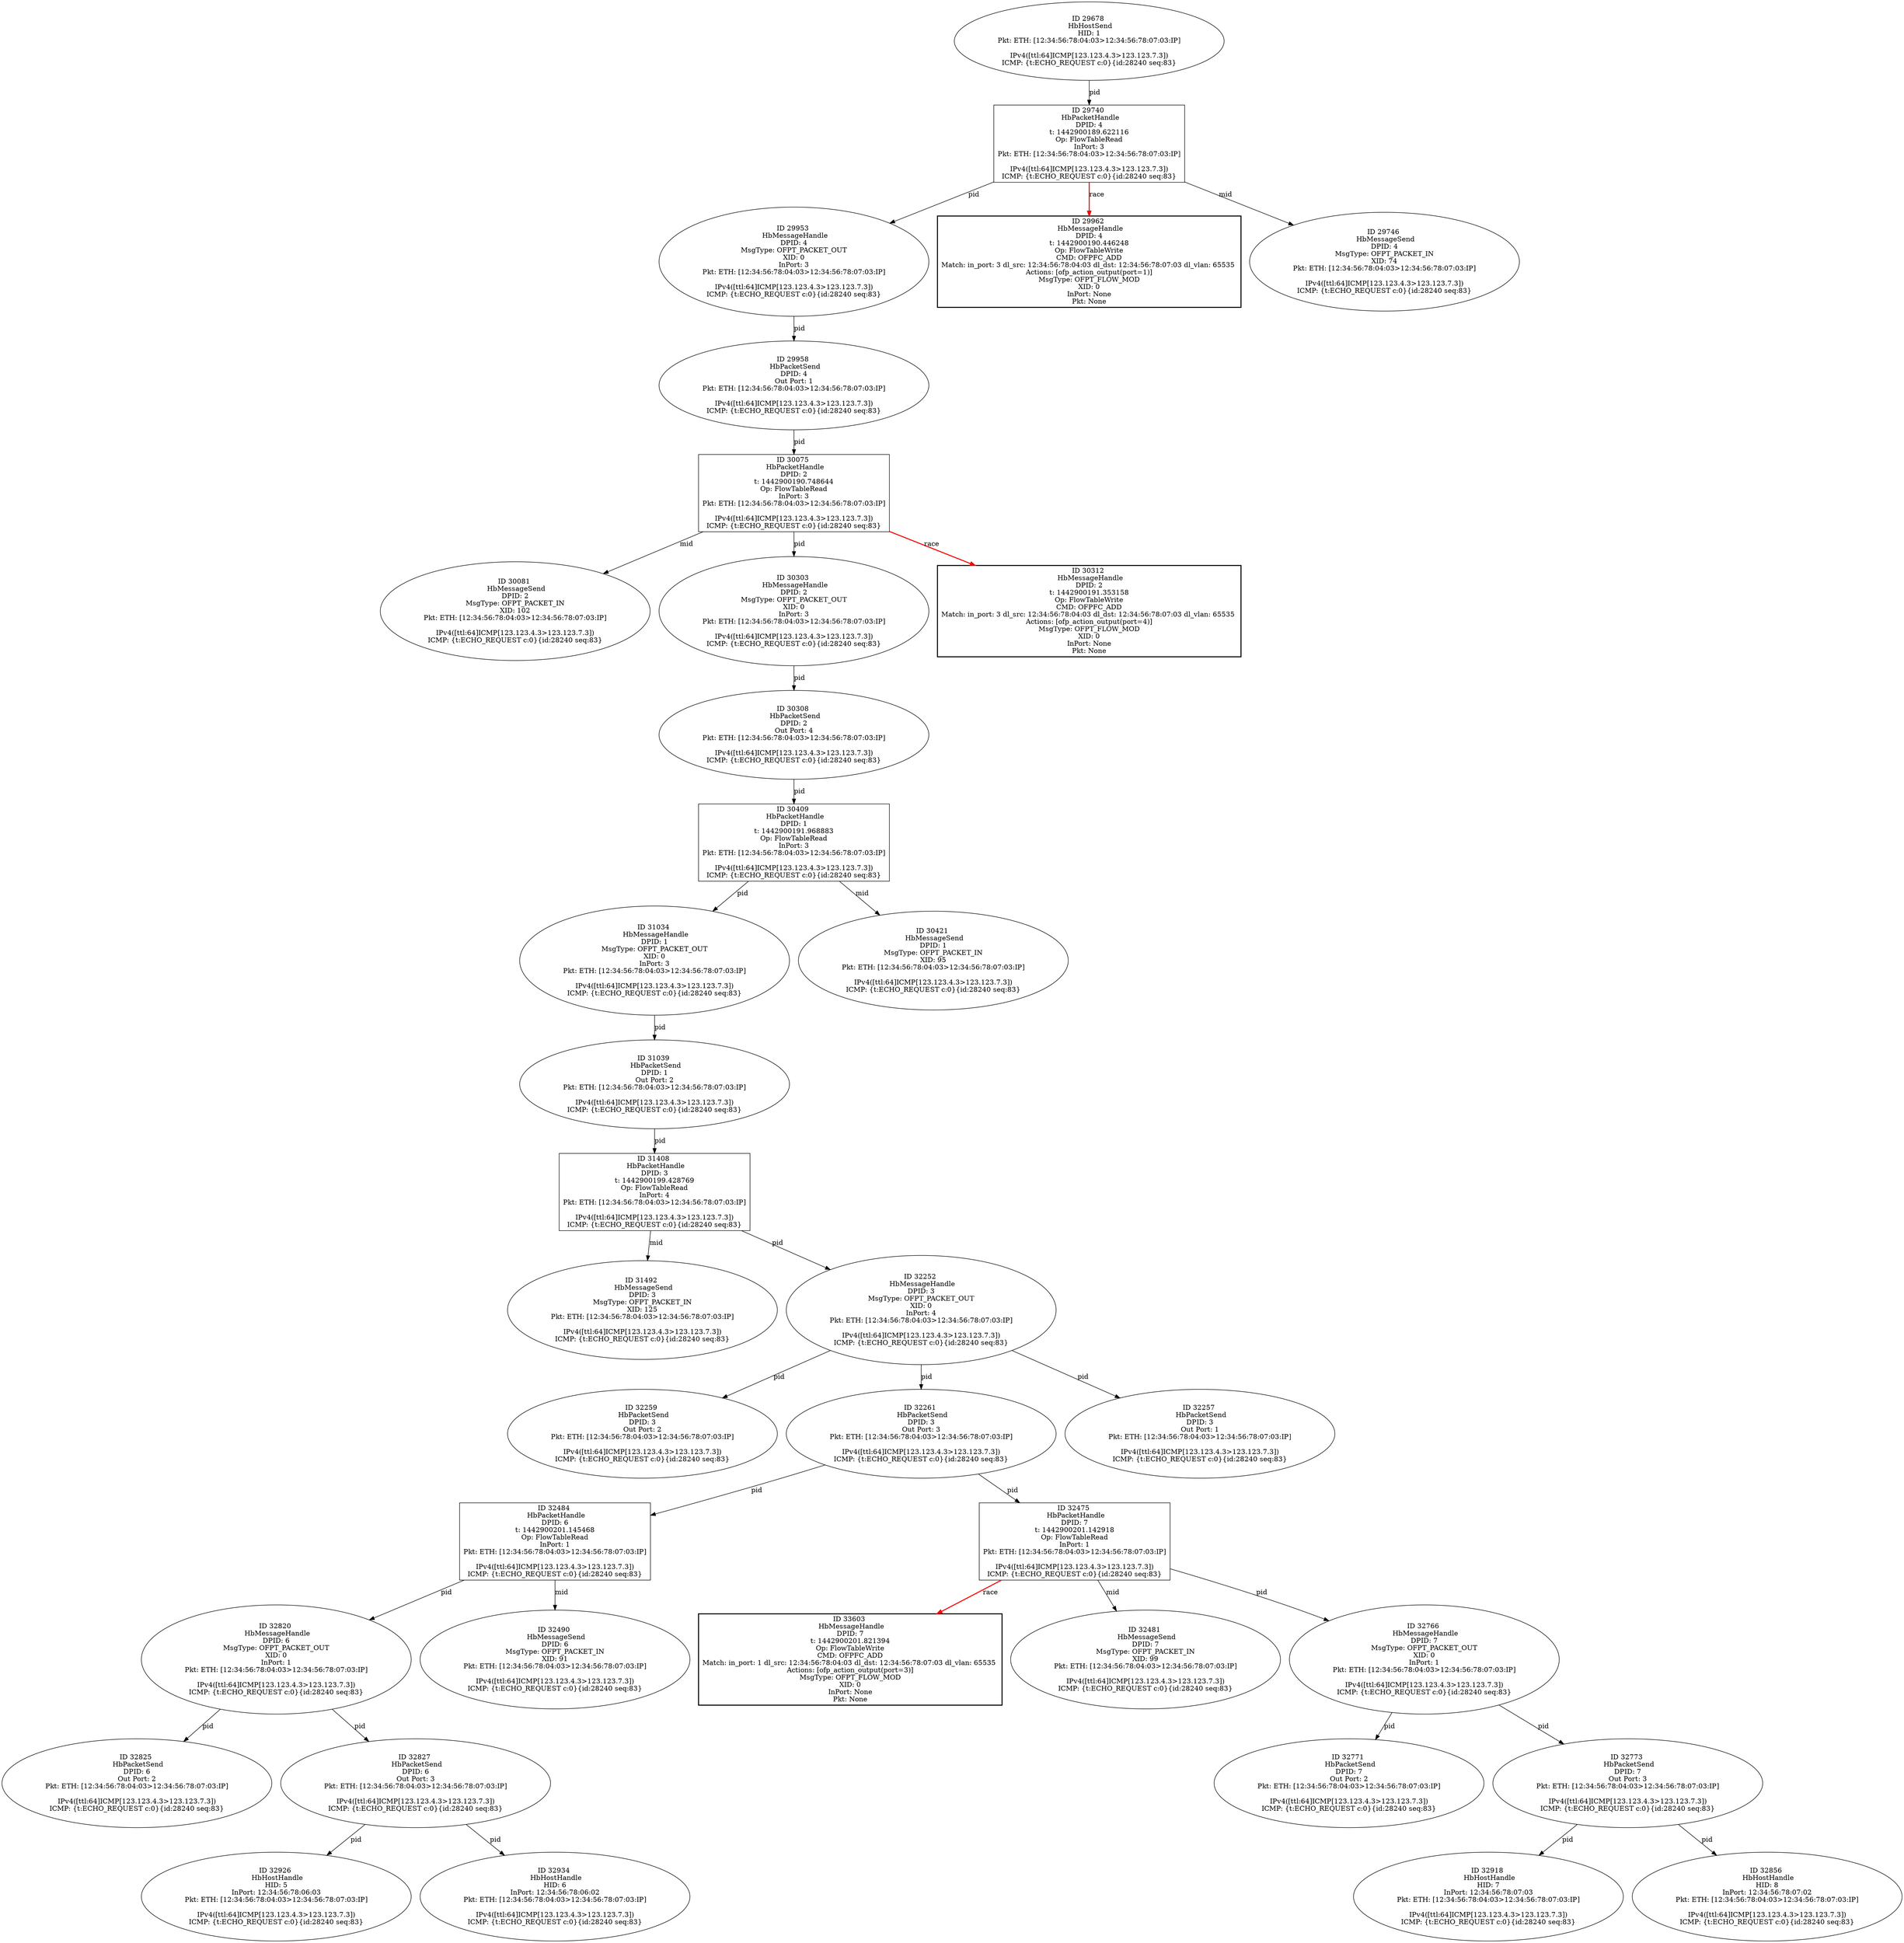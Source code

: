 strict digraph G {
29953 [shape=oval, event=<hb_events.HbMessageHandle object at 0x10e223a50>, label="ID 29953 
 HbMessageHandle
DPID: 4
MsgType: OFPT_PACKET_OUT
XID: 0
InPort: 3
Pkt: ETH: [12:34:56:78:04:03>12:34:56:78:07:03:IP]

IPv4([ttl:64]ICMP[123.123.4.3>123.123.7.3])
ICMP: {t:ECHO_REQUEST c:0}{id:28240 seq:83}"];
32259 [shape=oval, event=<hb_events.HbPacketSend object at 0x10eaf79d0>, label="ID 32259 
 HbPacketSend
DPID: 3
Out Port: 2
Pkt: ETH: [12:34:56:78:04:03>12:34:56:78:07:03:IP]

IPv4([ttl:64]ICMP[123.123.4.3>123.123.7.3])
ICMP: {t:ECHO_REQUEST c:0}{id:28240 seq:83}"];
31492 [shape=oval, event=<hb_events.HbMessageSend object at 0x10e974a10>, label="ID 31492 
 HbMessageSend
DPID: 3
MsgType: OFPT_PACKET_IN
XID: 125
Pkt: ETH: [12:34:56:78:04:03>12:34:56:78:07:03:IP]

IPv4([ttl:64]ICMP[123.123.4.3>123.123.7.3])
ICMP: {t:ECHO_REQUEST c:0}{id:28240 seq:83}"];
32261 [shape=oval, event=<hb_events.HbPacketSend object at 0x10eaf7c10>, label="ID 32261 
 HbPacketSend
DPID: 3
Out Port: 3
Pkt: ETH: [12:34:56:78:04:03>12:34:56:78:07:03:IP]

IPv4([ttl:64]ICMP[123.123.4.3>123.123.7.3])
ICMP: {t:ECHO_REQUEST c:0}{id:28240 seq:83}"];
29958 [shape=oval, event=<hb_events.HbPacketSend object at 0x10e223dd0>, label="ID 29958 
 HbPacketSend
DPID: 4
Out Port: 1
Pkt: ETH: [12:34:56:78:04:03>12:34:56:78:07:03:IP]

IPv4([ttl:64]ICMP[123.123.4.3>123.123.7.3])
ICMP: {t:ECHO_REQUEST c:0}{id:28240 seq:83}"];
30081 [shape=oval, event=<hb_events.HbMessageSend object at 0x10e2e6f50>, label="ID 30081 
 HbMessageSend
DPID: 2
MsgType: OFPT_PACKET_IN
XID: 102
Pkt: ETH: [12:34:56:78:04:03>12:34:56:78:07:03:IP]

IPv4([ttl:64]ICMP[123.123.4.3>123.123.7.3])
ICMP: {t:ECHO_REQUEST c:0}{id:28240 seq:83}"];
29962 [shape=box, style=bold, event=<hb_events.HbMessageHandle object at 0x10e2455d0>, label="ID 29962 
 HbMessageHandle
DPID: 4
t: 1442900190.446248
Op: FlowTableWrite
CMD: OFPFC_ADD
Match: in_port: 3 dl_src: 12:34:56:78:04:03 dl_dst: 12:34:56:78:07:03 dl_vlan: 65535 
Actions: [ofp_action_output(port=1)]
MsgType: OFPT_FLOW_MOD
XID: 0
InPort: None
Pkt: None"];
32771 [shape=oval, event=<hb_events.HbPacketSend object at 0x10eba47d0>, label="ID 32771 
 HbPacketSend
DPID: 7
Out Port: 2
Pkt: ETH: [12:34:56:78:04:03>12:34:56:78:07:03:IP]

IPv4([ttl:64]ICMP[123.123.4.3>123.123.7.3])
ICMP: {t:ECHO_REQUEST c:0}{id:28240 seq:83}"];
32257 [shape=oval, event=<hb_events.HbPacketSend object at 0x10eaf7790>, label="ID 32257 
 HbPacketSend
DPID: 3
Out Port: 1
Pkt: ETH: [12:34:56:78:04:03>12:34:56:78:07:03:IP]

IPv4([ttl:64]ICMP[123.123.4.3>123.123.7.3])
ICMP: {t:ECHO_REQUEST c:0}{id:28240 seq:83}"];
32918 [shape=oval, event=<hb_events.HbHostHandle object at 0x10ebdf7d0>, label="ID 32918 
 HbHostHandle
HID: 7
InPort: 12:34:56:78:07:03
Pkt: ETH: [12:34:56:78:04:03>12:34:56:78:07:03:IP]

IPv4([ttl:64]ICMP[123.123.4.3>123.123.7.3])
ICMP: {t:ECHO_REQUEST c:0}{id:28240 seq:83}"];
32926 [shape=oval, event=<hb_events.HbHostHandle object at 0x10ebdfe90>, label="ID 32926 
 HbHostHandle
HID: 5
InPort: 12:34:56:78:06:03
Pkt: ETH: [12:34:56:78:04:03>12:34:56:78:07:03:IP]

IPv4([ttl:64]ICMP[123.123.4.3>123.123.7.3])
ICMP: {t:ECHO_REQUEST c:0}{id:28240 seq:83}"];
32773 [shape=oval, event=<hb_events.HbPacketSend object at 0x10eba4a10>, label="ID 32773 
 HbPacketSend
DPID: 7
Out Port: 3
Pkt: ETH: [12:34:56:78:04:03>12:34:56:78:07:03:IP]

IPv4([ttl:64]ICMP[123.123.4.3>123.123.7.3])
ICMP: {t:ECHO_REQUEST c:0}{id:28240 seq:83}"];
32934 [shape=oval, event=<hb_events.HbHostHandle object at 0x10ebe4590>, label="ID 32934 
 HbHostHandle
HID: 6
InPort: 12:34:56:78:06:02
Pkt: ETH: [12:34:56:78:04:03>12:34:56:78:07:03:IP]

IPv4([ttl:64]ICMP[123.123.4.3>123.123.7.3])
ICMP: {t:ECHO_REQUEST c:0}{id:28240 seq:83}"];
29740 [shape=box, event=<hb_events.HbPacketHandle object at 0x10e1430d0>, label="ID 29740 
 HbPacketHandle
DPID: 4
t: 1442900189.622116
Op: FlowTableRead
InPort: 3
Pkt: ETH: [12:34:56:78:04:03>12:34:56:78:07:03:IP]

IPv4([ttl:64]ICMP[123.123.4.3>123.123.7.3])
ICMP: {t:ECHO_REQUEST c:0}{id:28240 seq:83}"];
31408 [shape=box, event=<hb_events.HbPacketHandle object at 0x10e921a90>, label="ID 31408 
 HbPacketHandle
DPID: 3
t: 1442900199.428769
Op: FlowTableRead
InPort: 4
Pkt: ETH: [12:34:56:78:04:03>12:34:56:78:07:03:IP]

IPv4([ttl:64]ICMP[123.123.4.3>123.123.7.3])
ICMP: {t:ECHO_REQUEST c:0}{id:28240 seq:83}"];
29746 [shape=oval, event=<hb_events.HbMessageSend object at 0x10e1438d0>, label="ID 29746 
 HbMessageSend
DPID: 4
MsgType: OFPT_PACKET_IN
XID: 74
Pkt: ETH: [12:34:56:78:04:03>12:34:56:78:07:03:IP]

IPv4([ttl:64]ICMP[123.123.4.3>123.123.7.3])
ICMP: {t:ECHO_REQUEST c:0}{id:28240 seq:83}"];
32820 [shape=oval, event=<hb_events.HbMessageHandle object at 0x10ebb9ad0>, label="ID 32820 
 HbMessageHandle
DPID: 6
MsgType: OFPT_PACKET_OUT
XID: 0
InPort: 1
Pkt: ETH: [12:34:56:78:04:03>12:34:56:78:07:03:IP]

IPv4([ttl:64]ICMP[123.123.4.3>123.123.7.3])
ICMP: {t:ECHO_REQUEST c:0}{id:28240 seq:83}"];
32825 [shape=oval, event=<hb_events.HbPacketSend object at 0x10ebb9fd0>, label="ID 32825 
 HbPacketSend
DPID: 6
Out Port: 2
Pkt: ETH: [12:34:56:78:04:03>12:34:56:78:07:03:IP]

IPv4([ttl:64]ICMP[123.123.4.3>123.123.7.3])
ICMP: {t:ECHO_REQUEST c:0}{id:28240 seq:83}"];
31034 [shape=oval, event=<hb_events.HbMessageHandle object at 0x10e803410>, label="ID 31034 
 HbMessageHandle
DPID: 1
MsgType: OFPT_PACKET_OUT
XID: 0
InPort: 3
Pkt: ETH: [12:34:56:78:04:03>12:34:56:78:07:03:IP]

IPv4([ttl:64]ICMP[123.123.4.3>123.123.7.3])
ICMP: {t:ECHO_REQUEST c:0}{id:28240 seq:83}"];
32827 [shape=oval, event=<hb_events.HbPacketSend object at 0x10ebbd250>, label="ID 32827 
 HbPacketSend
DPID: 6
Out Port: 3
Pkt: ETH: [12:34:56:78:04:03>12:34:56:78:07:03:IP]

IPv4([ttl:64]ICMP[123.123.4.3>123.123.7.3])
ICMP: {t:ECHO_REQUEST c:0}{id:28240 seq:83}"];
31039 [shape=oval, event=<hb_events.HbPacketSend object at 0x10e8037d0>, label="ID 31039 
 HbPacketSend
DPID: 1
Out Port: 2
Pkt: ETH: [12:34:56:78:04:03>12:34:56:78:07:03:IP]

IPv4([ttl:64]ICMP[123.123.4.3>123.123.7.3])
ICMP: {t:ECHO_REQUEST c:0}{id:28240 seq:83}"];
33603 [shape=box, style=bold, event=<hb_events.HbMessageHandle object at 0x10ecee710>, label="ID 33603 
 HbMessageHandle
DPID: 7
t: 1442900201.821394
Op: FlowTableWrite
CMD: OFPFC_ADD
Match: in_port: 1 dl_src: 12:34:56:78:04:03 dl_dst: 12:34:56:78:07:03 dl_vlan: 65535 
Actions: [ofp_action_output(port=3)]
MsgType: OFPT_FLOW_MOD
XID: 0
InPort: None
Pkt: None"];
30409 [shape=box, event=<hb_events.HbPacketHandle object at 0x10e4a6f50>, label="ID 30409 
 HbPacketHandle
DPID: 1
t: 1442900191.968883
Op: FlowTableRead
InPort: 3
Pkt: ETH: [12:34:56:78:04:03>12:34:56:78:07:03:IP]

IPv4([ttl:64]ICMP[123.123.4.3>123.123.7.3])
ICMP: {t:ECHO_REQUEST c:0}{id:28240 seq:83}"];
30421 [shape=oval, event=<hb_events.HbMessageSend object at 0x10e4a6c10>, label="ID 30421 
 HbMessageSend
DPID: 1
MsgType: OFPT_PACKET_IN
XID: 95
Pkt: ETH: [12:34:56:78:04:03>12:34:56:78:07:03:IP]

IPv4([ttl:64]ICMP[123.123.4.3>123.123.7.3])
ICMP: {t:ECHO_REQUEST c:0}{id:28240 seq:83}"];
32856 [shape=oval, event=<hb_events.HbHostHandle object at 0x10ebc5510>, label="ID 32856 
 HbHostHandle
HID: 8
InPort: 12:34:56:78:07:02
Pkt: ETH: [12:34:56:78:04:03>12:34:56:78:07:03:IP]

IPv4([ttl:64]ICMP[123.123.4.3>123.123.7.3])
ICMP: {t:ECHO_REQUEST c:0}{id:28240 seq:83}"];
32484 [shape=box, event=<hb_events.HbPacketHandle object at 0x10eb3ed50>, label="ID 32484 
 HbPacketHandle
DPID: 6
t: 1442900201.145468
Op: FlowTableRead
InPort: 1
Pkt: ETH: [12:34:56:78:04:03>12:34:56:78:07:03:IP]

IPv4([ttl:64]ICMP[123.123.4.3>123.123.7.3])
ICMP: {t:ECHO_REQUEST c:0}{id:28240 seq:83}"];
32475 [shape=box, event=<hb_events.HbPacketHandle object at 0x10eb3e5d0>, label="ID 32475 
 HbPacketHandle
DPID: 7
t: 1442900201.142918
Op: FlowTableRead
InPort: 1
Pkt: ETH: [12:34:56:78:04:03>12:34:56:78:07:03:IP]

IPv4([ttl:64]ICMP[123.123.4.3>123.123.7.3])
ICMP: {t:ECHO_REQUEST c:0}{id:28240 seq:83}"];
30303 [shape=oval, event=<hb_events.HbMessageHandle object at 0x10e411c50>, label="ID 30303 
 HbMessageHandle
DPID: 2
MsgType: OFPT_PACKET_OUT
XID: 0
InPort: 3
Pkt: ETH: [12:34:56:78:04:03>12:34:56:78:07:03:IP]

IPv4([ttl:64]ICMP[123.123.4.3>123.123.7.3])
ICMP: {t:ECHO_REQUEST c:0}{id:28240 seq:83}"];
32481 [shape=oval, event=<hb_events.HbMessageSend object at 0x10eb3ed10>, label="ID 32481 
 HbMessageSend
DPID: 7
MsgType: OFPT_PACKET_IN
XID: 99
Pkt: ETH: [12:34:56:78:04:03>12:34:56:78:07:03:IP]

IPv4([ttl:64]ICMP[123.123.4.3>123.123.7.3])
ICMP: {t:ECHO_REQUEST c:0}{id:28240 seq:83}"];
30308 [shape=oval, event=<hb_events.HbPacketSend object at 0x10e411850>, label="ID 30308 
 HbPacketSend
DPID: 2
Out Port: 4
Pkt: ETH: [12:34:56:78:04:03>12:34:56:78:07:03:IP]

IPv4([ttl:64]ICMP[123.123.4.3>123.123.7.3])
ICMP: {t:ECHO_REQUEST c:0}{id:28240 seq:83}"];
30312 [shape=box, style=bold, event=<hb_events.HbMessageHandle object at 0x10e41de50>, label="ID 30312 
 HbMessageHandle
DPID: 2
t: 1442900191.353158
Op: FlowTableWrite
CMD: OFPFC_ADD
Match: in_port: 3 dl_src: 12:34:56:78:04:03 dl_dst: 12:34:56:78:07:03 dl_vlan: 65535 
Actions: [ofp_action_output(port=4)]
MsgType: OFPT_FLOW_MOD
XID: 0
InPort: None
Pkt: None"];
32490 [shape=oval, event=<hb_events.HbMessageSend object at 0x10eb47550>, label="ID 32490 
 HbMessageSend
DPID: 6
MsgType: OFPT_PACKET_IN
XID: 91
Pkt: ETH: [12:34:56:78:04:03>12:34:56:78:07:03:IP]

IPv4([ttl:64]ICMP[123.123.4.3>123.123.7.3])
ICMP: {t:ECHO_REQUEST c:0}{id:28240 seq:83}"];
29678 [shape=oval, event=<hb_events.HbHostSend object at 0x10e101dd0>, label="ID 29678 
 HbHostSend
HID: 1
Pkt: ETH: [12:34:56:78:04:03>12:34:56:78:07:03:IP]

IPv4([ttl:64]ICMP[123.123.4.3>123.123.7.3])
ICMP: {t:ECHO_REQUEST c:0}{id:28240 seq:83}"];
30075 [shape=box, event=<hb_events.HbPacketHandle object at 0x10e2e0290>, label="ID 30075 
 HbPacketHandle
DPID: 2
t: 1442900190.748644
Op: FlowTableRead
InPort: 3
Pkt: ETH: [12:34:56:78:04:03>12:34:56:78:07:03:IP]

IPv4([ttl:64]ICMP[123.123.4.3>123.123.7.3])
ICMP: {t:ECHO_REQUEST c:0}{id:28240 seq:83}"];
32252 [shape=oval, event=<hb_events.HbMessageHandle object at 0x10eaf7050>, label="ID 32252 
 HbMessageHandle
DPID: 3
MsgType: OFPT_PACKET_OUT
XID: 0
InPort: 4
Pkt: ETH: [12:34:56:78:04:03>12:34:56:78:07:03:IP]

IPv4([ttl:64]ICMP[123.123.4.3>123.123.7.3])
ICMP: {t:ECHO_REQUEST c:0}{id:28240 seq:83}"];
32766 [shape=oval, event=<hb_events.HbMessageHandle object at 0x10eb9fed0>, label="ID 32766 
 HbMessageHandle
DPID: 7
MsgType: OFPT_PACKET_OUT
XID: 0
InPort: 1
Pkt: ETH: [12:34:56:78:04:03>12:34:56:78:07:03:IP]

IPv4([ttl:64]ICMP[123.123.4.3>123.123.7.3])
ICMP: {t:ECHO_REQUEST c:0}{id:28240 seq:83}"];
29953 -> 29958  [rel=pid, label=pid];
32261 -> 32475  [rel=pid, label=pid];
32261 -> 32484  [rel=pid, label=pid];
29958 -> 30075  [rel=pid, label=pid];
32773 -> 32856  [rel=pid, label=pid];
32773 -> 32918  [rel=pid, label=pid];
29740 -> 29953  [rel=pid, label=pid];
29740 -> 29746  [rel=mid, label=mid];
29740 -> 29962  [harmful=True, color=red, style=bold, rel=race, label=race];
31408 -> 31492  [rel=mid, label=mid];
31408 -> 32252  [rel=pid, label=pid];
32820 -> 32825  [rel=pid, label=pid];
32820 -> 32827  [rel=pid, label=pid];
31034 -> 31039  [rel=pid, label=pid];
32827 -> 32926  [rel=pid, label=pid];
32827 -> 32934  [rel=pid, label=pid];
31039 -> 31408  [rel=pid, label=pid];
30409 -> 31034  [rel=pid, label=pid];
30409 -> 30421  [rel=mid, label=mid];
30308 -> 30409  [rel=pid, label=pid];
32475 -> 32481  [rel=mid, label=mid];
32475 -> 33603  [harmful=True, color=red, style=bold, rel=race, label=race];
32475 -> 32766  [rel=pid, label=pid];
30303 -> 30308  [rel=pid, label=pid];
32484 -> 32490  [rel=mid, label=mid];
32484 -> 32820  [rel=pid, label=pid];
29678 -> 29740  [rel=pid, label=pid];
30075 -> 30312  [harmful=True, color=red, style=bold, rel=race, label=race];
30075 -> 30081  [rel=mid, label=mid];
30075 -> 30303  [rel=pid, label=pid];
32252 -> 32257  [rel=pid, label=pid];
32252 -> 32259  [rel=pid, label=pid];
32252 -> 32261  [rel=pid, label=pid];
32766 -> 32771  [rel=pid, label=pid];
32766 -> 32773  [rel=pid, label=pid];
}
